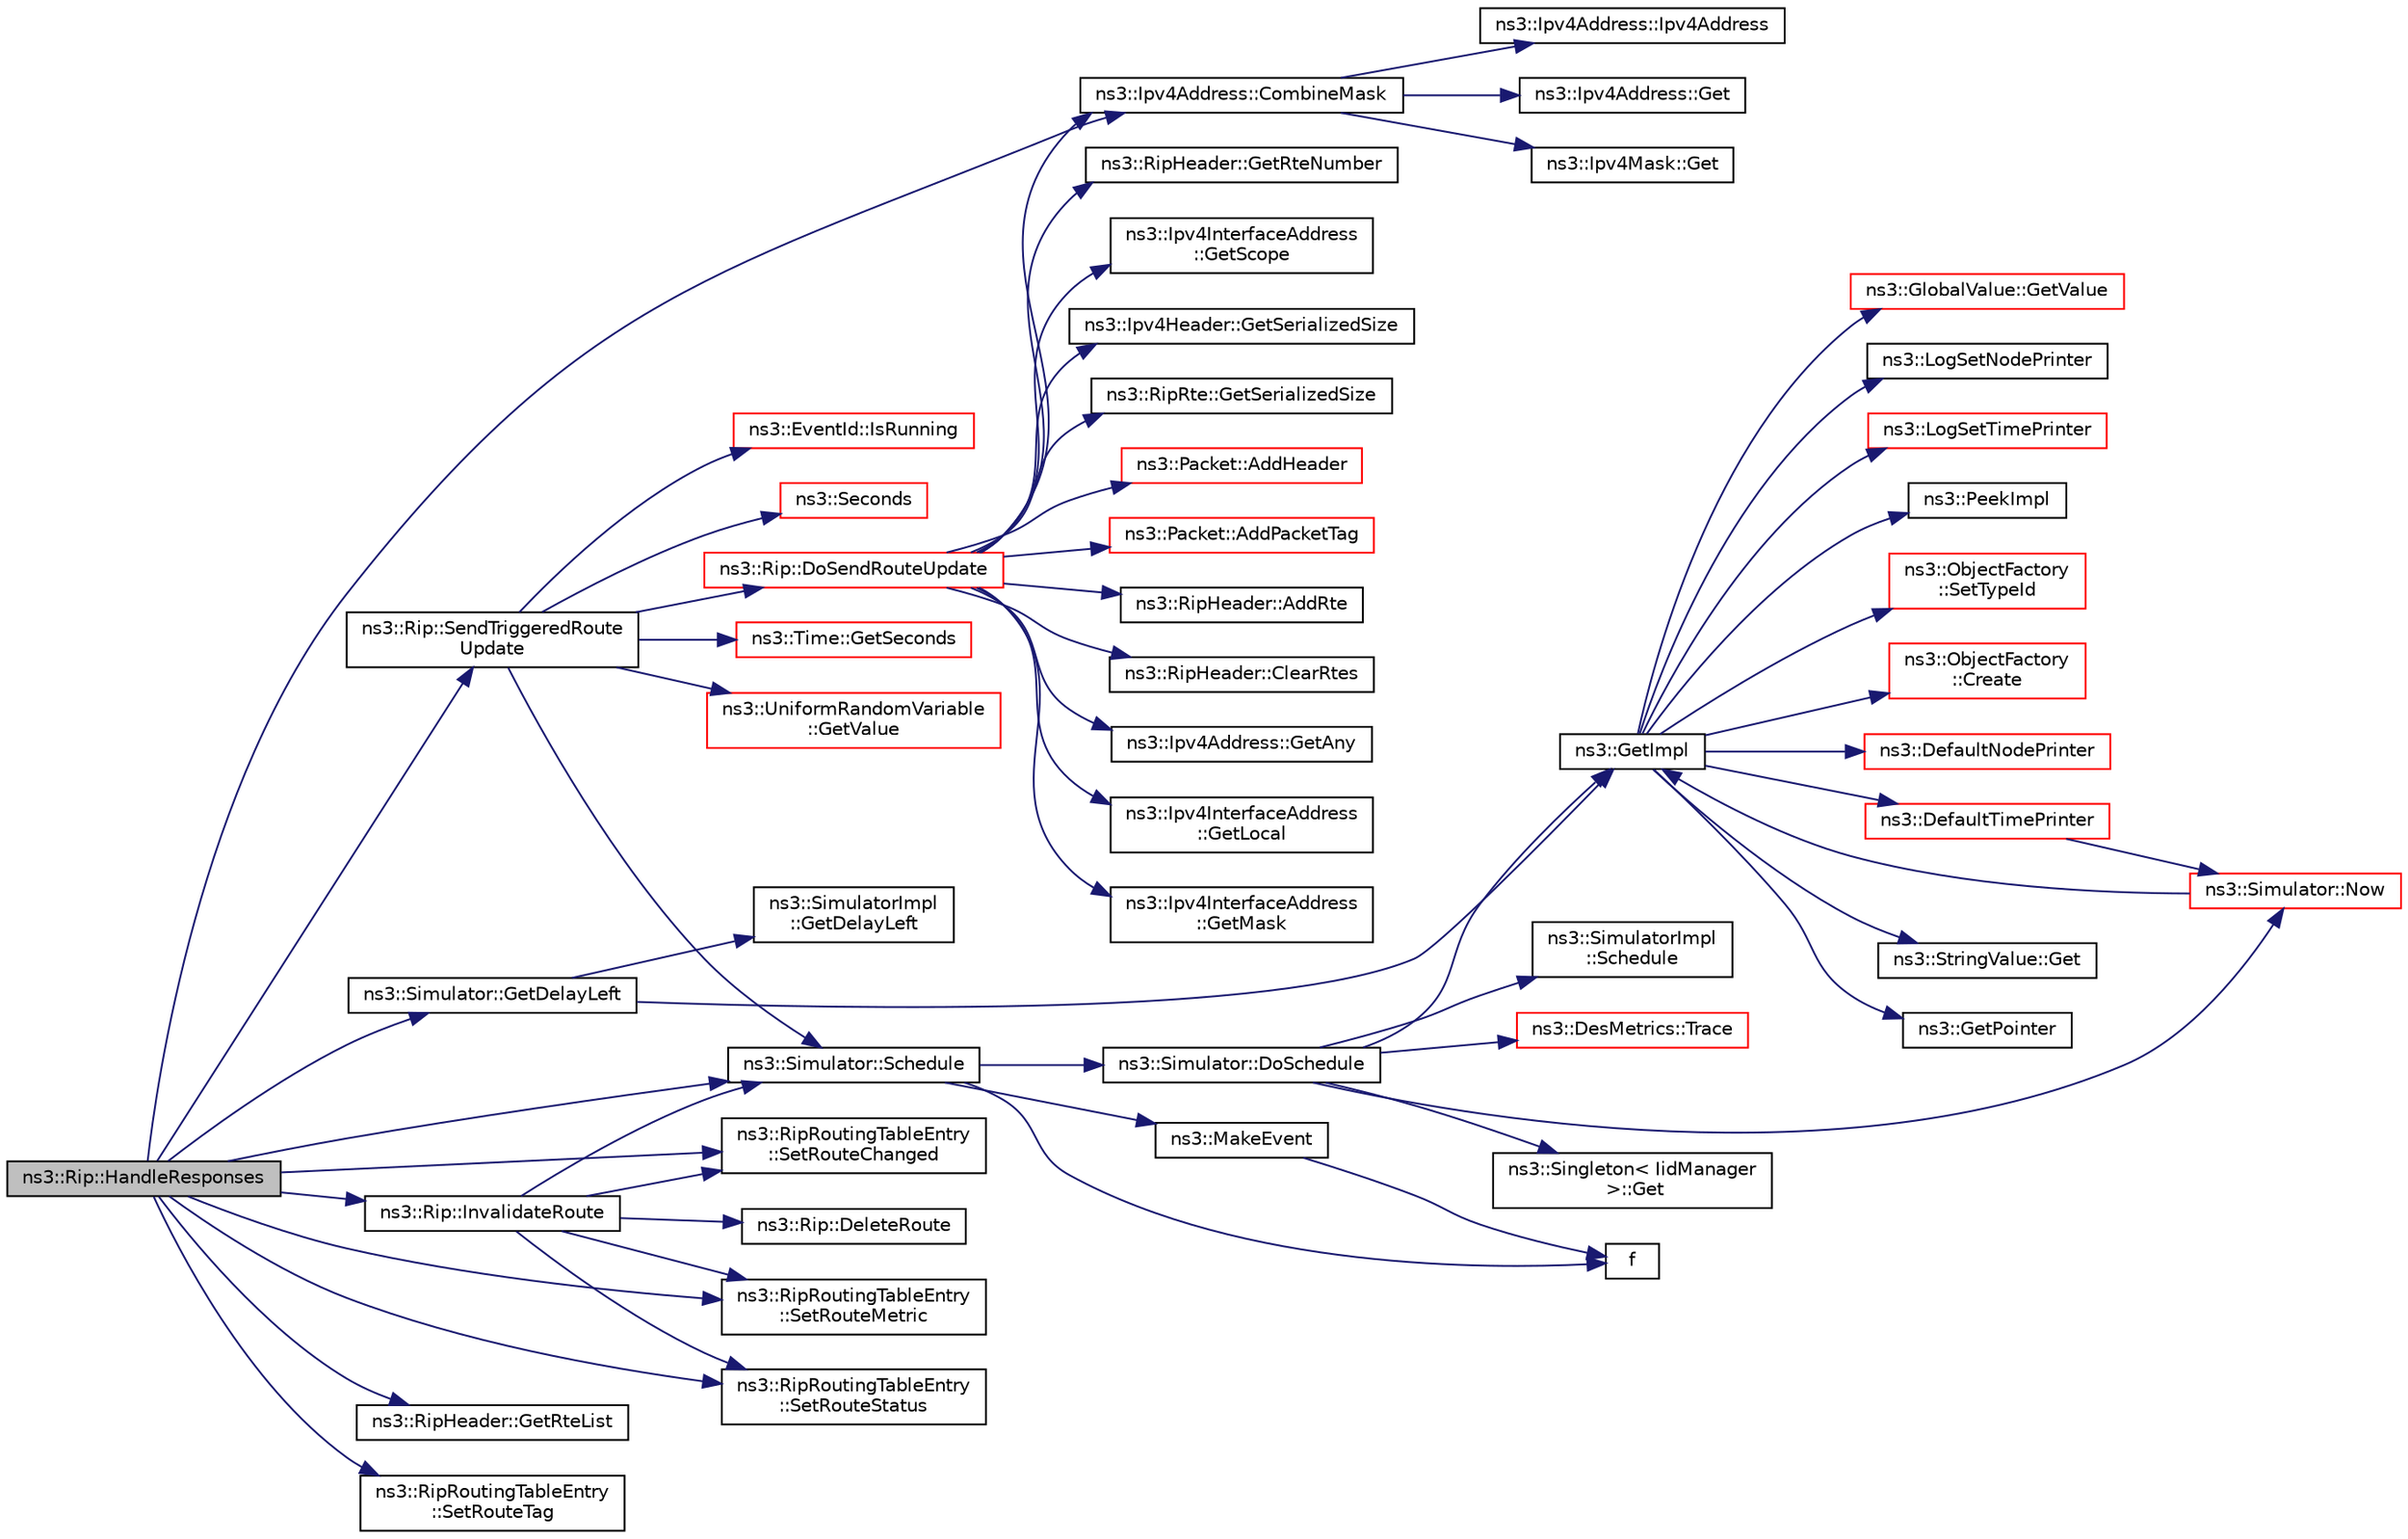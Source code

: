 digraph "ns3::Rip::HandleResponses"
{
 // LATEX_PDF_SIZE
  edge [fontname="Helvetica",fontsize="10",labelfontname="Helvetica",labelfontsize="10"];
  node [fontname="Helvetica",fontsize="10",shape=record];
  rankdir="LR";
  Node1 [label="ns3::Rip::HandleResponses",height=0.2,width=0.4,color="black", fillcolor="grey75", style="filled", fontcolor="black",tooltip="Handle RIP responses."];
  Node1 -> Node2 [color="midnightblue",fontsize="10",style="solid",fontname="Helvetica"];
  Node2 [label="ns3::Ipv4Address::CombineMask",height=0.2,width=0.4,color="black", fillcolor="white", style="filled",URL="$classns3_1_1_ipv4_address.html#adfdc8899f368a102d7286f7110866d57",tooltip="Combine this address with a network mask."];
  Node2 -> Node3 [color="midnightblue",fontsize="10",style="solid",fontname="Helvetica"];
  Node3 [label="ns3::Ipv4Address::Ipv4Address",height=0.2,width=0.4,color="black", fillcolor="white", style="filled",URL="$classns3_1_1_ipv4_address.html#aaabb51dd481f4b6908afd72affc49b20",tooltip=" "];
  Node2 -> Node4 [color="midnightblue",fontsize="10",style="solid",fontname="Helvetica"];
  Node4 [label="ns3::Ipv4Address::Get",height=0.2,width=0.4,color="black", fillcolor="white", style="filled",URL="$classns3_1_1_ipv4_address.html#a154da9b1ff6eb451dc4840613fe43e73",tooltip="Get the host-order 32-bit IP address."];
  Node2 -> Node5 [color="midnightblue",fontsize="10",style="solid",fontname="Helvetica"];
  Node5 [label="ns3::Ipv4Mask::Get",height=0.2,width=0.4,color="black", fillcolor="white", style="filled",URL="$classns3_1_1_ipv4_mask.html#af0e131a08c4b0c983e92568fd4b23712",tooltip="Get the host-order 32-bit IP mask."];
  Node1 -> Node6 [color="midnightblue",fontsize="10",style="solid",fontname="Helvetica"];
  Node6 [label="ns3::Simulator::GetDelayLeft",height=0.2,width=0.4,color="black", fillcolor="white", style="filled",URL="$classns3_1_1_simulator.html#af2c7b4285454aa5062bd2df2bb7a7ab9",tooltip="Get the remaining time until this event will execute."];
  Node6 -> Node7 [color="midnightblue",fontsize="10",style="solid",fontname="Helvetica"];
  Node7 [label="ns3::SimulatorImpl\l::GetDelayLeft",height=0.2,width=0.4,color="black", fillcolor="white", style="filled",URL="$classns3_1_1_simulator_impl.html#a0a8e0885c0f98fa3e07ede4bcc79dccb",tooltip="Get the remaining time until this event will execute."];
  Node6 -> Node8 [color="midnightblue",fontsize="10",style="solid",fontname="Helvetica"];
  Node8 [label="ns3::GetImpl",height=0.2,width=0.4,color="black", fillcolor="white", style="filled",URL="$group__simulator.html#ga42eb4eddad41528d4d99794a3dae3fd0",tooltip="Get the SimulatorImpl singleton."];
  Node8 -> Node9 [color="midnightblue",fontsize="10",style="solid",fontname="Helvetica"];
  Node9 [label="ns3::ObjectFactory\l::Create",height=0.2,width=0.4,color="red", fillcolor="white", style="filled",URL="$classns3_1_1_object_factory.html#a52eda277f4aaab54266134ba48102ad7",tooltip="Create an Object instance of the configured TypeId."];
  Node8 -> Node39 [color="midnightblue",fontsize="10",style="solid",fontname="Helvetica"];
  Node39 [label="ns3::DefaultNodePrinter",height=0.2,width=0.4,color="red", fillcolor="white", style="filled",URL="$group__logging.html#gac4c06cbbed12229d85991ced145f6be2",tooltip="Default node id printer implementation."];
  Node8 -> Node42 [color="midnightblue",fontsize="10",style="solid",fontname="Helvetica"];
  Node42 [label="ns3::DefaultTimePrinter",height=0.2,width=0.4,color="red", fillcolor="white", style="filled",URL="$namespacens3.html#ae01c3c7786b644dfb8a0bb8f1201b269",tooltip="Default Time printer."];
  Node42 -> Node45 [color="midnightblue",fontsize="10",style="solid",fontname="Helvetica"];
  Node45 [label="ns3::Simulator::Now",height=0.2,width=0.4,color="red", fillcolor="white", style="filled",URL="$classns3_1_1_simulator.html#ac3178fa975b419f7875e7105be122800",tooltip="Return the current simulation virtual time."];
  Node45 -> Node8 [color="midnightblue",fontsize="10",style="solid",fontname="Helvetica"];
  Node8 -> Node47 [color="midnightblue",fontsize="10",style="solid",fontname="Helvetica"];
  Node47 [label="ns3::StringValue::Get",height=0.2,width=0.4,color="black", fillcolor="white", style="filled",URL="$classns3_1_1_string_value.html#a6f208c2778fe1c7882e5cb429b8326ae",tooltip=" "];
  Node8 -> Node48 [color="midnightblue",fontsize="10",style="solid",fontname="Helvetica"];
  Node48 [label="ns3::GetPointer",height=0.2,width=0.4,color="black", fillcolor="white", style="filled",URL="$namespacens3.html#ab4e173cdfd43d17c1a40d5348510a670",tooltip=" "];
  Node8 -> Node49 [color="midnightblue",fontsize="10",style="solid",fontname="Helvetica"];
  Node49 [label="ns3::GlobalValue::GetValue",height=0.2,width=0.4,color="red", fillcolor="white", style="filled",URL="$classns3_1_1_global_value.html#a48a99242193fb69609a17332733e8600",tooltip="Get the value."];
  Node8 -> Node51 [color="midnightblue",fontsize="10",style="solid",fontname="Helvetica"];
  Node51 [label="ns3::LogSetNodePrinter",height=0.2,width=0.4,color="black", fillcolor="white", style="filled",URL="$namespacens3.html#aebac73305345f2e2803fdeb102a7705e",tooltip="Set the LogNodePrinter function to be used to prepend log messages with the node id."];
  Node8 -> Node52 [color="midnightblue",fontsize="10",style="solid",fontname="Helvetica"];
  Node52 [label="ns3::LogSetTimePrinter",height=0.2,width=0.4,color="red", fillcolor="white", style="filled",URL="$namespacens3.html#a46cd76678f7da29799d1b41994e12ec1",tooltip="Set the TimePrinter function to be used to prepend log messages with the simulation time."];
  Node8 -> Node57 [color="midnightblue",fontsize="10",style="solid",fontname="Helvetica"];
  Node57 [label="ns3::PeekImpl",height=0.2,width=0.4,color="black", fillcolor="white", style="filled",URL="$group__simulator.html#ga233c5c38de117e4e4a5a9cd168694792",tooltip="Get the static SimulatorImpl instance."];
  Node8 -> Node58 [color="midnightblue",fontsize="10",style="solid",fontname="Helvetica"];
  Node58 [label="ns3::ObjectFactory\l::SetTypeId",height=0.2,width=0.4,color="red", fillcolor="white", style="filled",URL="$classns3_1_1_object_factory.html#a77dcd099064038a1eb7a6b8251229ec3",tooltip="Set the TypeId of the Objects to be created by this factory."];
  Node1 -> Node59 [color="midnightblue",fontsize="10",style="solid",fontname="Helvetica"];
  Node59 [label="ns3::RipHeader::GetRteList",height=0.2,width=0.4,color="black", fillcolor="white", style="filled",URL="$classns3_1_1_rip_header.html#a480d0c5f1bd5653f0c8a968915c3d393",tooltip="Get the list of the RTEs included in the message."];
  Node1 -> Node60 [color="midnightblue",fontsize="10",style="solid",fontname="Helvetica"];
  Node60 [label="ns3::Rip::InvalidateRoute",height=0.2,width=0.4,color="black", fillcolor="white", style="filled",URL="$classns3_1_1_rip.html#a48b295877e349360bf978c250ae59083",tooltip="Invalidate a route."];
  Node60 -> Node61 [color="midnightblue",fontsize="10",style="solid",fontname="Helvetica"];
  Node61 [label="ns3::Rip::DeleteRoute",height=0.2,width=0.4,color="black", fillcolor="white", style="filled",URL="$classns3_1_1_rip.html#a4613413ac628e8313c26d5ea6ed99761",tooltip="Delete a route."];
  Node60 -> Node62 [color="midnightblue",fontsize="10",style="solid",fontname="Helvetica"];
  Node62 [label="ns3::Simulator::Schedule",height=0.2,width=0.4,color="black", fillcolor="white", style="filled",URL="$classns3_1_1_simulator.html#a3da7d28335c8ac0e3e86781f766df241",tooltip="Schedule an event to expire after delay."];
  Node62 -> Node63 [color="midnightblue",fontsize="10",style="solid",fontname="Helvetica"];
  Node63 [label="ns3::Simulator::DoSchedule",height=0.2,width=0.4,color="black", fillcolor="white", style="filled",URL="$classns3_1_1_simulator.html#a47af23973938819bdc89cb2807e09ed5",tooltip="Implementation of the various Schedule methods."];
  Node63 -> Node15 [color="midnightblue",fontsize="10",style="solid",fontname="Helvetica"];
  Node15 [label="ns3::Singleton\< IidManager\l \>::Get",height=0.2,width=0.4,color="black", fillcolor="white", style="filled",URL="$classns3_1_1_singleton.html#a80a2cd3c25a27ea72add7a9f7a141ffa",tooltip="Get a pointer to the singleton instance."];
  Node63 -> Node8 [color="midnightblue",fontsize="10",style="solid",fontname="Helvetica"];
  Node63 -> Node45 [color="midnightblue",fontsize="10",style="solid",fontname="Helvetica"];
  Node63 -> Node64 [color="midnightblue",fontsize="10",style="solid",fontname="Helvetica"];
  Node64 [label="ns3::SimulatorImpl\l::Schedule",height=0.2,width=0.4,color="black", fillcolor="white", style="filled",URL="$classns3_1_1_simulator_impl.html#a24eac97ca7dc0e64162e3596064cfb5c",tooltip="Schedule a future event execution (in the same context)."];
  Node63 -> Node65 [color="midnightblue",fontsize="10",style="solid",fontname="Helvetica"];
  Node65 [label="ns3::DesMetrics::Trace",height=0.2,width=0.4,color="red", fillcolor="white", style="filled",URL="$classns3_1_1_des_metrics.html#ab7c6c097412d0398affbc9f8d2643160",tooltip="Trace an event to self at the time it is scheduled."];
  Node62 -> Node72 [color="midnightblue",fontsize="10",style="solid",fontname="Helvetica"];
  Node72 [label="f",height=0.2,width=0.4,color="black", fillcolor="white", style="filled",URL="$80211b_8c.html#ae7ffc1a8f84fa47a0812b2f2b9627132",tooltip=" "];
  Node62 -> Node73 [color="midnightblue",fontsize="10",style="solid",fontname="Helvetica"];
  Node73 [label="ns3::MakeEvent",height=0.2,width=0.4,color="black", fillcolor="white", style="filled",URL="$group__makeeventfnptr.html#ga289a28a2497c18a9bd299e5e2014094b",tooltip="Make an EventImpl from a function pointer taking varying numbers of arguments."];
  Node73 -> Node72 [color="midnightblue",fontsize="10",style="solid",fontname="Helvetica"];
  Node60 -> Node74 [color="midnightblue",fontsize="10",style="solid",fontname="Helvetica"];
  Node74 [label="ns3::RipRoutingTableEntry\l::SetRouteChanged",height=0.2,width=0.4,color="black", fillcolor="white", style="filled",URL="$classns3_1_1_rip_routing_table_entry.html#aa0914dbb327830d3d4e9f5707a0f1f5c",tooltip="Set the route as changed."];
  Node60 -> Node75 [color="midnightblue",fontsize="10",style="solid",fontname="Helvetica"];
  Node75 [label="ns3::RipRoutingTableEntry\l::SetRouteMetric",height=0.2,width=0.4,color="black", fillcolor="white", style="filled",URL="$classns3_1_1_rip_routing_table_entry.html#a0142d500046ef047a80ec00edbfac762",tooltip="Set the route metric."];
  Node60 -> Node76 [color="midnightblue",fontsize="10",style="solid",fontname="Helvetica"];
  Node76 [label="ns3::RipRoutingTableEntry\l::SetRouteStatus",height=0.2,width=0.4,color="black", fillcolor="white", style="filled",URL="$classns3_1_1_rip_routing_table_entry.html#a3ec44473d5fbeeddeb111fe9964d6adc",tooltip="Set the route status."];
  Node1 -> Node62 [color="midnightblue",fontsize="10",style="solid",fontname="Helvetica"];
  Node1 -> Node77 [color="midnightblue",fontsize="10",style="solid",fontname="Helvetica"];
  Node77 [label="ns3::Rip::SendTriggeredRoute\lUpdate",height=0.2,width=0.4,color="black", fillcolor="white", style="filled",URL="$classns3_1_1_rip.html#aee5d3efe6b4dbcd128018f49b981fd7c",tooltip="Send Triggered Routing Updates on all interfaces."];
  Node77 -> Node78 [color="midnightblue",fontsize="10",style="solid",fontname="Helvetica"];
  Node78 [label="ns3::Rip::DoSendRouteUpdate",height=0.2,width=0.4,color="red", fillcolor="white", style="filled",URL="$classns3_1_1_rip.html#a106f73869862c38c070faec379542e05",tooltip="Send Routing Updates on all interfaces."];
  Node78 -> Node79 [color="midnightblue",fontsize="10",style="solid",fontname="Helvetica"];
  Node79 [label="ns3::Packet::AddHeader",height=0.2,width=0.4,color="red", fillcolor="white", style="filled",URL="$classns3_1_1_packet.html#a465108c595a0bc592095cbcab1832ed8",tooltip="Add header to this packet."];
  Node78 -> Node118 [color="midnightblue",fontsize="10",style="solid",fontname="Helvetica"];
  Node118 [label="ns3::Packet::AddPacketTag",height=0.2,width=0.4,color="red", fillcolor="white", style="filled",URL="$classns3_1_1_packet.html#ac4a6bcd77e58bdc14c42a7d572d66cc9",tooltip="Add a packet tag."];
  Node78 -> Node124 [color="midnightblue",fontsize="10",style="solid",fontname="Helvetica"];
  Node124 [label="ns3::RipHeader::AddRte",height=0.2,width=0.4,color="black", fillcolor="white", style="filled",URL="$classns3_1_1_rip_header.html#a6c32234456f7341b66b3f7be38ccb249",tooltip="Add a RTE to the message."];
  Node78 -> Node125 [color="midnightblue",fontsize="10",style="solid",fontname="Helvetica"];
  Node125 [label="ns3::RipHeader::ClearRtes",height=0.2,width=0.4,color="black", fillcolor="white", style="filled",URL="$classns3_1_1_rip_header.html#ab1c9854e4490e4edf68532e4d44bfdf2",tooltip="Clear all the RTEs from the header."];
  Node78 -> Node2 [color="midnightblue",fontsize="10",style="solid",fontname="Helvetica"];
  Node78 -> Node126 [color="midnightblue",fontsize="10",style="solid",fontname="Helvetica"];
  Node126 [label="ns3::Ipv4Address::GetAny",height=0.2,width=0.4,color="black", fillcolor="white", style="filled",URL="$classns3_1_1_ipv4_address.html#a7a39b330c8e701183a411d5779fca1a4",tooltip=" "];
  Node78 -> Node127 [color="midnightblue",fontsize="10",style="solid",fontname="Helvetica"];
  Node127 [label="ns3::Ipv4InterfaceAddress\l::GetLocal",height=0.2,width=0.4,color="black", fillcolor="white", style="filled",URL="$classns3_1_1_ipv4_interface_address.html#a6d04c0c9e2a4ab8a9d73c5edf7a93072",tooltip="Get the local address."];
  Node78 -> Node128 [color="midnightblue",fontsize="10",style="solid",fontname="Helvetica"];
  Node128 [label="ns3::Ipv4InterfaceAddress\l::GetMask",height=0.2,width=0.4,color="black", fillcolor="white", style="filled",URL="$classns3_1_1_ipv4_interface_address.html#a5bbf2672568c72ebbb543f38c59dd29c",tooltip="Get the network mask."];
  Node78 -> Node129 [color="midnightblue",fontsize="10",style="solid",fontname="Helvetica"];
  Node129 [label="ns3::RipHeader::GetRteNumber",height=0.2,width=0.4,color="black", fillcolor="white", style="filled",URL="$classns3_1_1_rip_header.html#ac42969154d32929b17489fdedaccee9a",tooltip="Get the number of RTE included in the message."];
  Node78 -> Node130 [color="midnightblue",fontsize="10",style="solid",fontname="Helvetica"];
  Node130 [label="ns3::Ipv4InterfaceAddress\l::GetScope",height=0.2,width=0.4,color="black", fillcolor="white", style="filled",URL="$classns3_1_1_ipv4_interface_address.html#a1eebea169cc491e509c930714aecc474",tooltip="Get address scope."];
  Node78 -> Node131 [color="midnightblue",fontsize="10",style="solid",fontname="Helvetica"];
  Node131 [label="ns3::Ipv4Header::GetSerializedSize",height=0.2,width=0.4,color="black", fillcolor="white", style="filled",URL="$classns3_1_1_ipv4_header.html#a27c4e4f872735a9041500bb0e5b3c11d",tooltip=" "];
  Node78 -> Node132 [color="midnightblue",fontsize="10",style="solid",fontname="Helvetica"];
  Node132 [label="ns3::RipRte::GetSerializedSize",height=0.2,width=0.4,color="black", fillcolor="white", style="filled",URL="$classns3_1_1_rip_rte.html#a8b28bd7b972726331148792136d2a8df",tooltip="Get the serialized size of the packet."];
  Node77 -> Node147 [color="midnightblue",fontsize="10",style="solid",fontname="Helvetica"];
  Node147 [label="ns3::Time::GetSeconds",height=0.2,width=0.4,color="red", fillcolor="white", style="filled",URL="$classns3_1_1_time.html#a27cb7c22324e0447740929b024dbeb66",tooltip="Get an approximation of the time stored in this instance in the indicated unit."];
  Node77 -> Node161 [color="midnightblue",fontsize="10",style="solid",fontname="Helvetica"];
  Node161 [label="ns3::UniformRandomVariable\l::GetValue",height=0.2,width=0.4,color="red", fillcolor="white", style="filled",URL="$classns3_1_1_uniform_random_variable.html#a03822d8c86ac51e9aa83bbc73041386b",tooltip="Get the next random value, as a double in the specified range ."];
  Node77 -> Node166 [color="midnightblue",fontsize="10",style="solid",fontname="Helvetica"];
  Node166 [label="ns3::EventId::IsRunning",height=0.2,width=0.4,color="red", fillcolor="white", style="filled",URL="$classns3_1_1_event_id.html#a8b41e6f8c54db6bede8a7dcaf917074a",tooltip="This method is syntactic sugar for !IsExpired()."];
  Node77 -> Node62 [color="midnightblue",fontsize="10",style="solid",fontname="Helvetica"];
  Node77 -> Node170 [color="midnightblue",fontsize="10",style="solid",fontname="Helvetica"];
  Node170 [label="ns3::Seconds",height=0.2,width=0.4,color="red", fillcolor="white", style="filled",URL="$group__timecivil.html#ga33c34b816f8ff6628e33d5c8e9713b9e",tooltip="Construct a Time in the indicated unit."];
  Node1 -> Node74 [color="midnightblue",fontsize="10",style="solid",fontname="Helvetica"];
  Node1 -> Node75 [color="midnightblue",fontsize="10",style="solid",fontname="Helvetica"];
  Node1 -> Node76 [color="midnightblue",fontsize="10",style="solid",fontname="Helvetica"];
  Node1 -> Node171 [color="midnightblue",fontsize="10",style="solid",fontname="Helvetica"];
  Node171 [label="ns3::RipRoutingTableEntry\l::SetRouteTag",height=0.2,width=0.4,color="black", fillcolor="white", style="filled",URL="$classns3_1_1_rip_routing_table_entry.html#a88b521fcfdef30fb7cf4ea977d03a0d7",tooltip="Set the route tag."];
}
